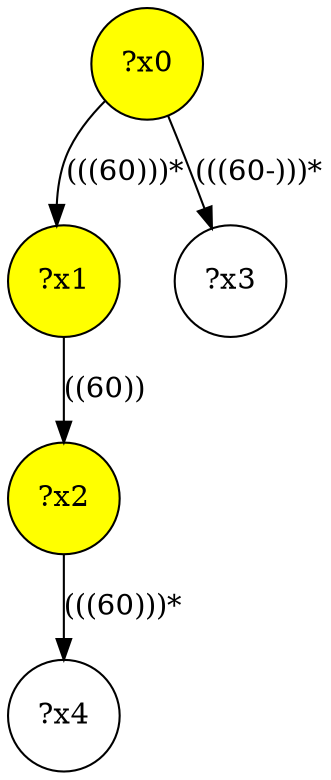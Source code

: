 digraph g {
	x1 [fillcolor="yellow", style="filled," shape=circle, label="?x1"];
	x0 [fillcolor="yellow", style="filled," shape=circle, label="?x0"];
	x2 [fillcolor="yellow", style="filled," shape=circle, label="?x2"];
	x0 -> x1 [label="(((60)))*"];
	x1 -> x2 [label="((60))"];
	x3 [shape=circle, label="?x3"];
	x0 -> x3 [label="(((60-)))*"];
	x4 [shape=circle, label="?x4"];
	x2 -> x4 [label="(((60)))*"];
}
